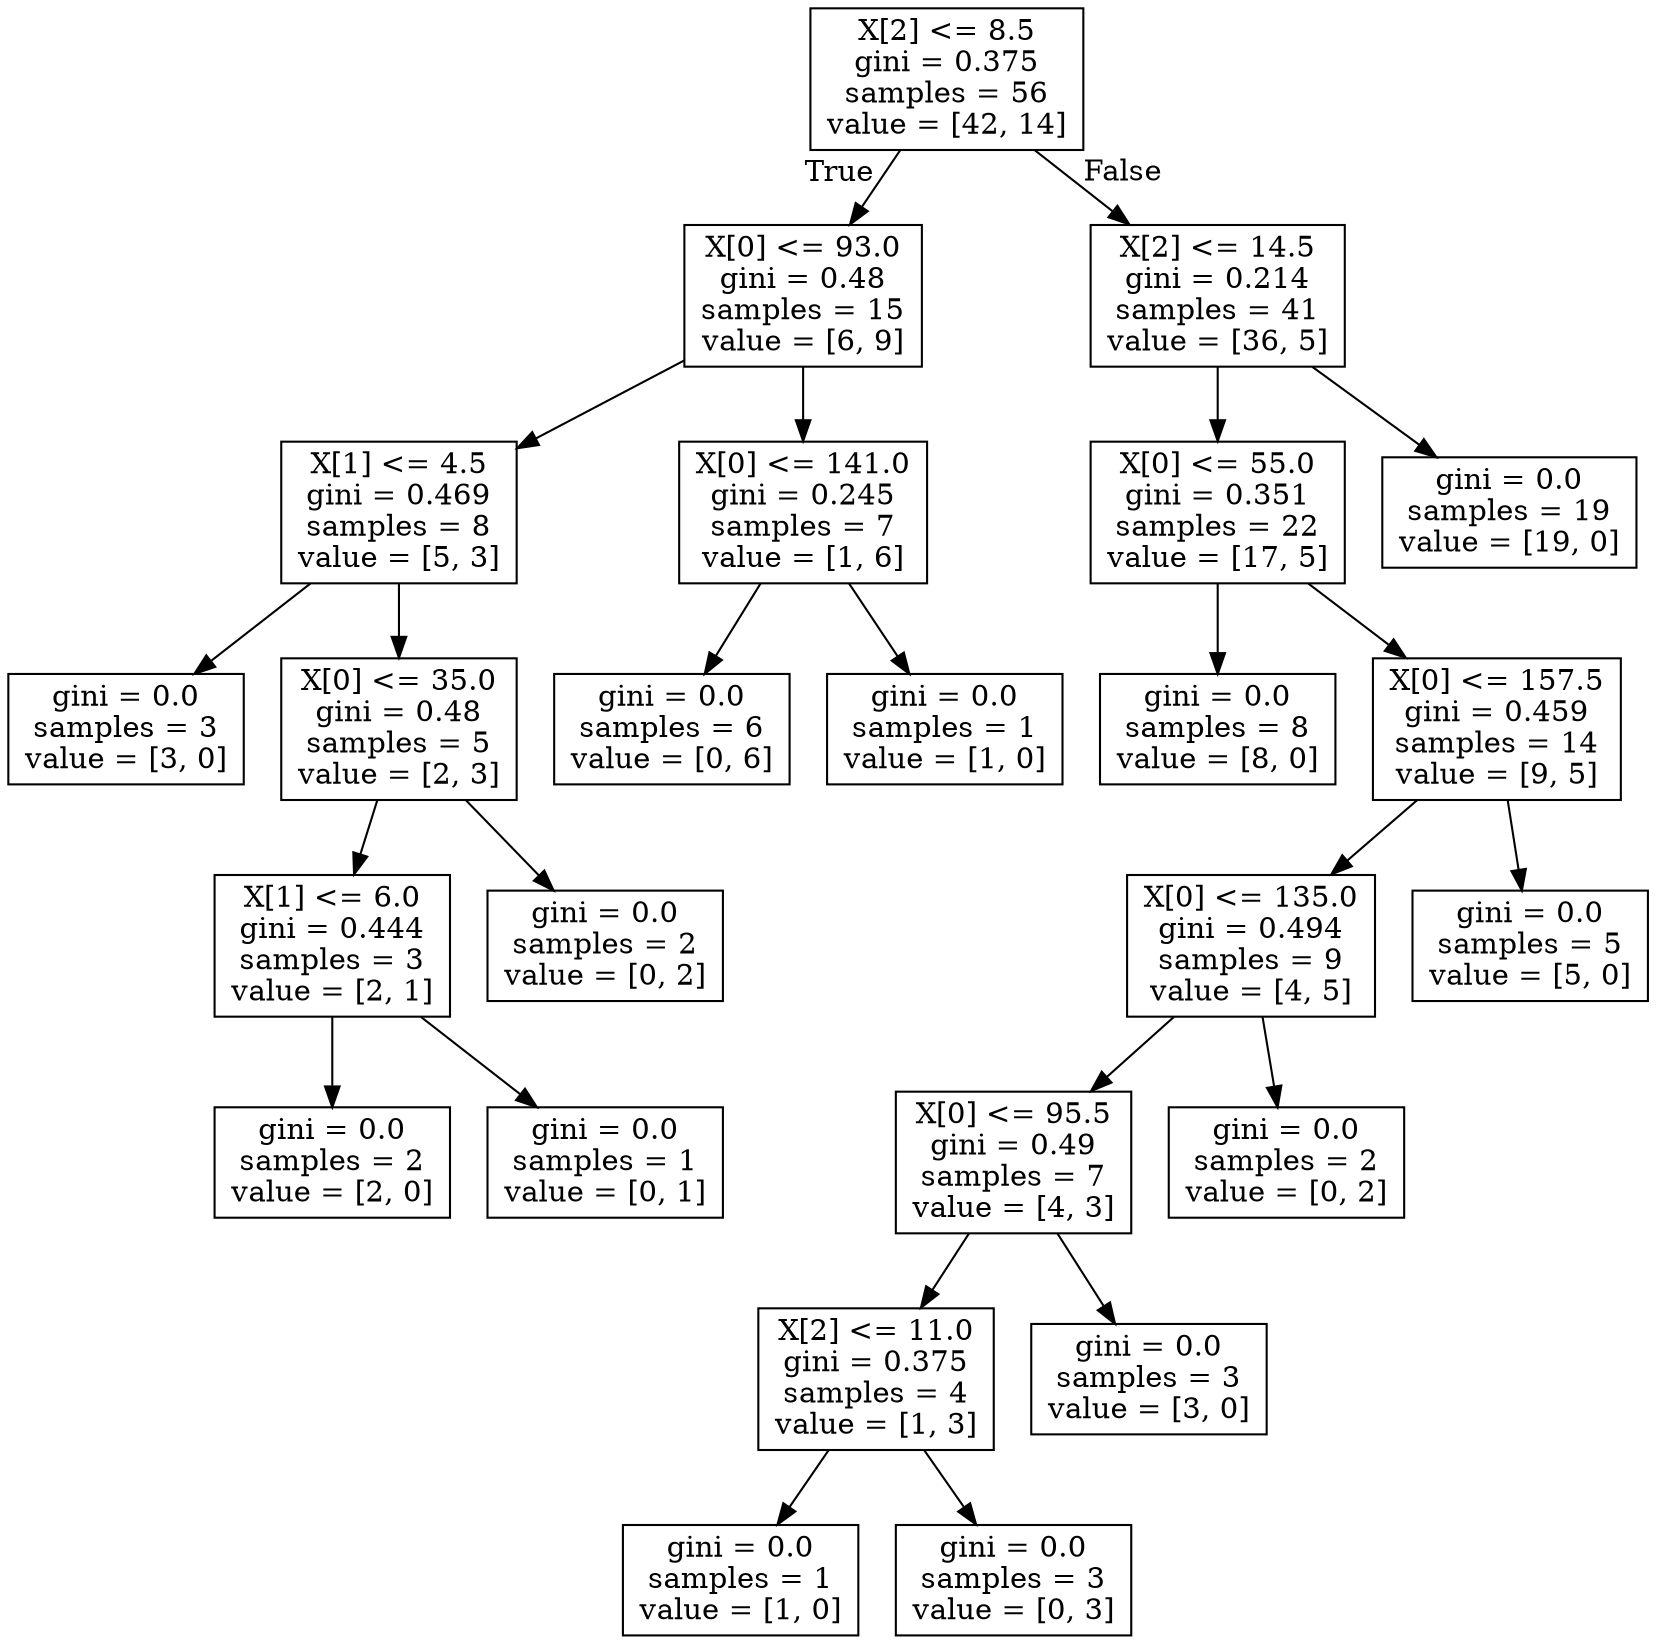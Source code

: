 digraph Tree {
node [shape=box] ;
0 [label="X[2] <= 8.5\ngini = 0.375\nsamples = 56\nvalue = [42, 14]"] ;
1 [label="X[0] <= 93.0\ngini = 0.48\nsamples = 15\nvalue = [6, 9]"] ;
0 -> 1 [labeldistance=2.5, labelangle=45, headlabel="True"] ;
2 [label="X[1] <= 4.5\ngini = 0.469\nsamples = 8\nvalue = [5, 3]"] ;
1 -> 2 ;
3 [label="gini = 0.0\nsamples = 3\nvalue = [3, 0]"] ;
2 -> 3 ;
4 [label="X[0] <= 35.0\ngini = 0.48\nsamples = 5\nvalue = [2, 3]"] ;
2 -> 4 ;
5 [label="X[1] <= 6.0\ngini = 0.444\nsamples = 3\nvalue = [2, 1]"] ;
4 -> 5 ;
6 [label="gini = 0.0\nsamples = 2\nvalue = [2, 0]"] ;
5 -> 6 ;
7 [label="gini = 0.0\nsamples = 1\nvalue = [0, 1]"] ;
5 -> 7 ;
8 [label="gini = 0.0\nsamples = 2\nvalue = [0, 2]"] ;
4 -> 8 ;
9 [label="X[0] <= 141.0\ngini = 0.245\nsamples = 7\nvalue = [1, 6]"] ;
1 -> 9 ;
10 [label="gini = 0.0\nsamples = 6\nvalue = [0, 6]"] ;
9 -> 10 ;
11 [label="gini = 0.0\nsamples = 1\nvalue = [1, 0]"] ;
9 -> 11 ;
12 [label="X[2] <= 14.5\ngini = 0.214\nsamples = 41\nvalue = [36, 5]"] ;
0 -> 12 [labeldistance=2.5, labelangle=-45, headlabel="False"] ;
13 [label="X[0] <= 55.0\ngini = 0.351\nsamples = 22\nvalue = [17, 5]"] ;
12 -> 13 ;
14 [label="gini = 0.0\nsamples = 8\nvalue = [8, 0]"] ;
13 -> 14 ;
15 [label="X[0] <= 157.5\ngini = 0.459\nsamples = 14\nvalue = [9, 5]"] ;
13 -> 15 ;
16 [label="X[0] <= 135.0\ngini = 0.494\nsamples = 9\nvalue = [4, 5]"] ;
15 -> 16 ;
17 [label="X[0] <= 95.5\ngini = 0.49\nsamples = 7\nvalue = [4, 3]"] ;
16 -> 17 ;
18 [label="X[2] <= 11.0\ngini = 0.375\nsamples = 4\nvalue = [1, 3]"] ;
17 -> 18 ;
19 [label="gini = 0.0\nsamples = 1\nvalue = [1, 0]"] ;
18 -> 19 ;
20 [label="gini = 0.0\nsamples = 3\nvalue = [0, 3]"] ;
18 -> 20 ;
21 [label="gini = 0.0\nsamples = 3\nvalue = [3, 0]"] ;
17 -> 21 ;
22 [label="gini = 0.0\nsamples = 2\nvalue = [0, 2]"] ;
16 -> 22 ;
23 [label="gini = 0.0\nsamples = 5\nvalue = [5, 0]"] ;
15 -> 23 ;
24 [label="gini = 0.0\nsamples = 19\nvalue = [19, 0]"] ;
12 -> 24 ;
}
